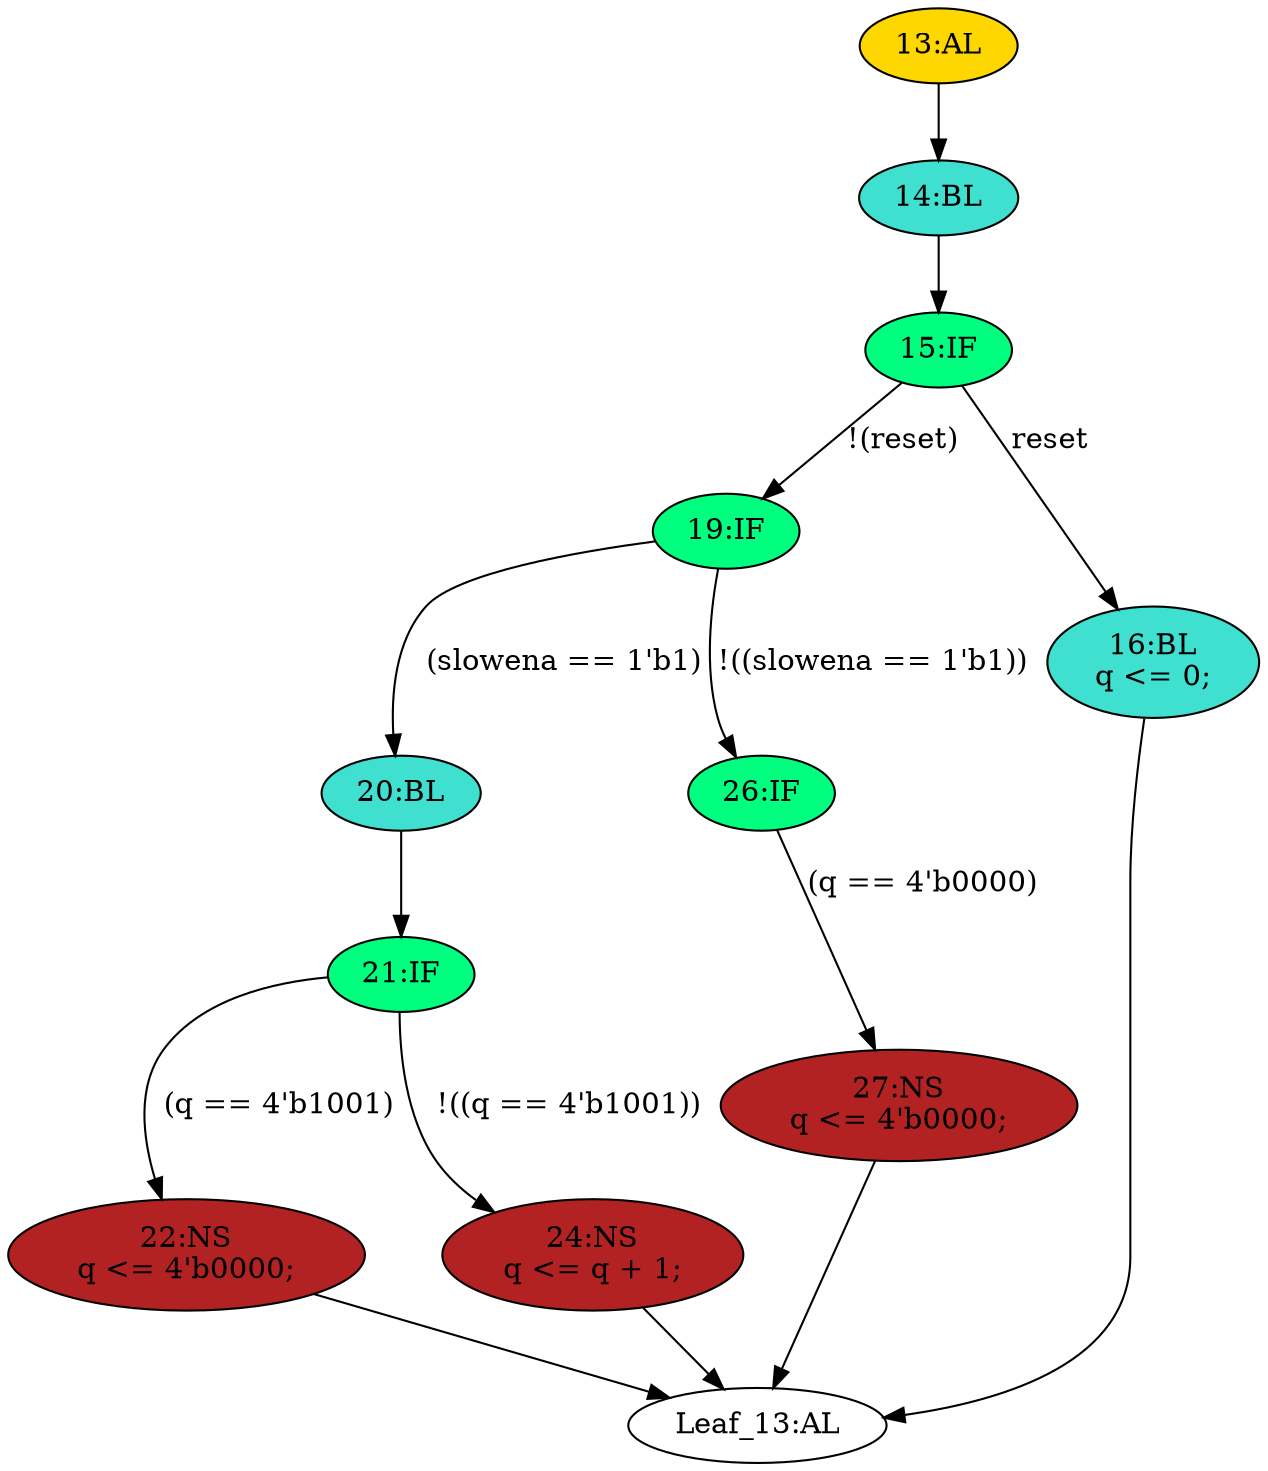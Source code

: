 strict digraph "" {
	node [label="\N"];
	"14:BL"	[ast="<pyverilog.vparser.ast.Block object at 0x7fef1d2fbf50>",
		fillcolor=turquoise,
		label="14:BL",
		statements="[]",
		style=filled,
		typ=Block];
	"15:IF"	[ast="<pyverilog.vparser.ast.IfStatement object at 0x7fef1d2fbd50>",
		fillcolor=springgreen,
		label="15:IF",
		statements="[]",
		style=filled,
		typ=IfStatement];
	"14:BL" -> "15:IF"	[cond="[]",
		lineno=None];
	"20:BL"	[ast="<pyverilog.vparser.ast.Block object at 0x7fef1ea91310>",
		fillcolor=turquoise,
		label="20:BL",
		statements="[]",
		style=filled,
		typ=Block];
	"21:IF"	[ast="<pyverilog.vparser.ast.IfStatement object at 0x7fef1ea91350>",
		fillcolor=springgreen,
		label="21:IF",
		statements="[]",
		style=filled,
		typ=IfStatement];
	"20:BL" -> "21:IF"	[cond="[]",
		lineno=None];
	"19:IF"	[ast="<pyverilog.vparser.ast.IfStatement object at 0x7fef1d2fbf10>",
		fillcolor=springgreen,
		label="19:IF",
		statements="[]",
		style=filled,
		typ=IfStatement];
	"19:IF" -> "20:BL"	[cond="['slowena']",
		label="(slowena == 1'b1)",
		lineno=19];
	"26:IF"	[ast="<pyverilog.vparser.ast.IfStatement object at 0x7fef1d2fb690>",
		fillcolor=springgreen,
		label="26:IF",
		statements="[]",
		style=filled,
		typ=IfStatement];
	"19:IF" -> "26:IF"	[cond="['slowena']",
		label="!((slowena == 1'b1))",
		lineno=19];
	"22:NS"	[ast="<pyverilog.vparser.ast.NonblockingSubstitution object at 0x7fef1ea91b50>",
		fillcolor=firebrick,
		label="22:NS
q <= 4'b0000;",
		statements="[<pyverilog.vparser.ast.NonblockingSubstitution object at 0x7fef1ea91b50>]",
		style=filled,
		typ=NonblockingSubstitution];
	"Leaf_13:AL"	[def_var="['q']",
		label="Leaf_13:AL"];
	"22:NS" -> "Leaf_13:AL"	[cond="[]",
		lineno=None];
	"21:IF" -> "22:NS"	[cond="['q']",
		label="(q == 4'b1001)",
		lineno=21];
	"24:NS"	[ast="<pyverilog.vparser.ast.NonblockingSubstitution object at 0x7fef1ea91690>",
		fillcolor=firebrick,
		label="24:NS
q <= q + 1;",
		statements="[<pyverilog.vparser.ast.NonblockingSubstitution object at 0x7fef1ea91690>]",
		style=filled,
		typ=NonblockingSubstitution];
	"21:IF" -> "24:NS"	[cond="['q']",
		label="!((q == 4'b1001))",
		lineno=21];
	"15:IF" -> "19:IF"	[cond="['reset']",
		label="!(reset)",
		lineno=15];
	"16:BL"	[ast="<pyverilog.vparser.ast.Block object at 0x7fef1ea91e10>",
		fillcolor=turquoise,
		label="16:BL
q <= 0;",
		statements="[<pyverilog.vparser.ast.NonblockingSubstitution object at 0x7fef1ea91e50>]",
		style=filled,
		typ=Block];
	"15:IF" -> "16:BL"	[cond="['reset']",
		label=reset,
		lineno=15];
	"27:NS"	[ast="<pyverilog.vparser.ast.NonblockingSubstitution object at 0x7fef1efbef90>",
		fillcolor=firebrick,
		label="27:NS
q <= 4'b0000;",
		statements="[<pyverilog.vparser.ast.NonblockingSubstitution object at 0x7fef1efbef90>]",
		style=filled,
		typ=NonblockingSubstitution];
	"26:IF" -> "27:NS"	[cond="['q']",
		label="(q == 4'b0000)",
		lineno=26];
	"13:AL"	[ast="<pyverilog.vparser.ast.Always object at 0x7fef1ea8a090>",
		clk_sens=True,
		fillcolor=gold,
		label="13:AL",
		sens="['clk']",
		statements="[]",
		style=filled,
		typ=Always,
		use_var="['reset', 'q', 'slowena']"];
	"13:AL" -> "14:BL"	[cond="[]",
		lineno=None];
	"24:NS" -> "Leaf_13:AL"	[cond="[]",
		lineno=None];
	"27:NS" -> "Leaf_13:AL"	[cond="[]",
		lineno=None];
	"16:BL" -> "Leaf_13:AL"	[cond="[]",
		lineno=None];
}
